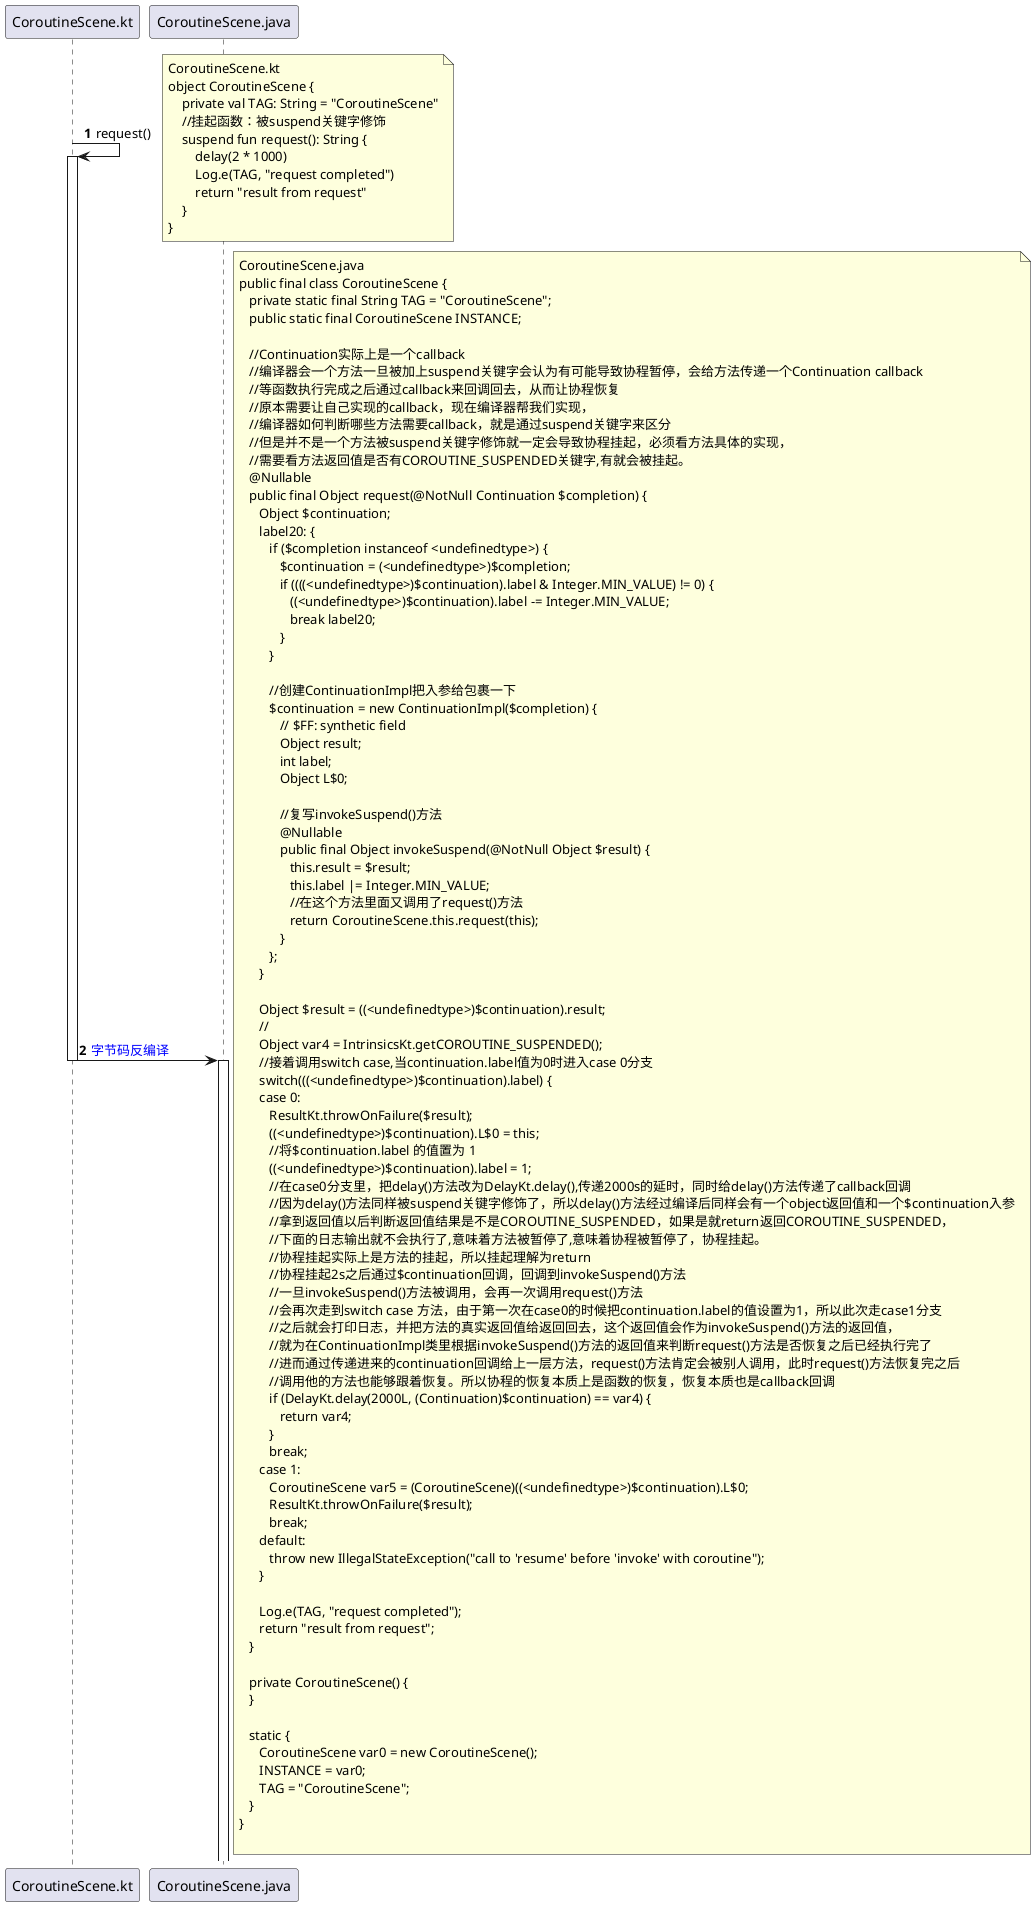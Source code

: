 @startuml
'https://plantuml.com/sequence-diagram

autonumber

CoroutineScene.kt -> CoroutineScene.kt: request()
activate CoroutineScene.kt
note right
CoroutineScene.kt
object CoroutineScene {
    private val TAG: String = "CoroutineScene"
    //挂起函数：被suspend关键字修饰
    suspend fun request(): String {
        delay(2 * 1000)
        Log.e(TAG, "request completed")
        return "result from request"
    }
}
end note

CoroutineScene.kt -> CoroutineScene.java:<color blue>字节码反编译
deactivate CoroutineScene.kt
activate CoroutineScene.java
note right
CoroutineScene.java
public final class CoroutineScene {
   private static final String TAG = "CoroutineScene";
   public static final CoroutineScene INSTANCE;

   //Continuation实际上是一个callback
   //编译器会一个方法一旦被加上suspend关键字会认为有可能导致协程暂停，会给方法传递一个Continuation callback
   //等函数执行完成之后通过callback来回调回去，从而让协程恢复
   //原本需要让自己实现的callback，现在编译器帮我们实现，
   //编译器如何判断哪些方法需要callback，就是通过suspend关键字来区分
   //但是并不是一个方法被suspend关键字修饰就一定会导致协程挂起，必须看方法具体的实现，
   //需要看方法返回值是否有COROUTINE_SUSPENDED关键字,有就会被挂起。
   @Nullable
   public final Object request(@NotNull Continuation $completion) {
      Object $continuation;
      label20: {
         if ($completion instanceof <undefinedtype>) {
            $continuation = (<undefinedtype>)$completion;
            if ((((<undefinedtype>)$continuation).label & Integer.MIN_VALUE) != 0) {
               ((<undefinedtype>)$continuation).label -= Integer.MIN_VALUE;
               break label20;
            }
         }

         //创建ContinuationImpl把入参给包裹一下
         $continuation = new ContinuationImpl($completion) {
            // $FF: synthetic field
            Object result;
            int label;
            Object L$0;

            //复写invokeSuspend()方法
            @Nullable
            public final Object invokeSuspend(@NotNull Object $result) {
               this.result = $result;
               this.label |= Integer.MIN_VALUE;
               //在这个方法里面又调用了request()方法
               return CoroutineScene.this.request(this);
            }
         };
      }

      Object $result = ((<undefinedtype>)$continuation).result;
      //
      Object var4 = IntrinsicsKt.getCOROUTINE_SUSPENDED();
      //接着调用switch case,当continuation.label值为0时进入case 0分支
      switch(((<undefinedtype>)$continuation).label) {
      case 0:
         ResultKt.throwOnFailure($result);
         ((<undefinedtype>)$continuation).L$0 = this;
         //将$continuation.label 的值置为 1
         ((<undefinedtype>)$continuation).label = 1;
         //在case0分支里，把delay()方法改为DelayKt.delay(),传递2000s的延时，同时给delay()方法传递了callback回调
         //因为delay()方法同样被suspend关键字修饰了，所以delay()方法经过编译后同样会有一个object返回值和一个$continuation入参
         //拿到返回值以后判断返回值结果是不是COROUTINE_SUSPENDED，如果是就return返回COROUTINE_SUSPENDED，
         //下面的日志输出就不会执行了,意味着方法被暂停了,意味着协程被暂停了，协程挂起。
         //协程挂起实际上是方法的挂起，所以挂起理解为return
         //协程挂起2s之后通过$continuation回调，回调到invokeSuspend()方法
         //一旦invokeSuspend()方法被调用，会再一次调用request()方法
         //会再次走到switch case 方法，由于第一次在case0的时候把continuation.label的值设置为1，所以此次走case1分支
         //之后就会打印日志，并把方法的真实返回值给返回回去，这个返回值会作为invokeSuspend()方法的返回值，
         //就为在ContinuationImpl类里根据invokeSuspend()方法的返回值来判断request()方法是否恢复之后已经执行完了
         //进而通过传递进来的continuation回调给上一层方法，request()方法肯定会被别人调用，此时request()方法恢复完之后
         //调用他的方法也能够跟着恢复。所以协程的恢复本质上是函数的恢复，恢复本质也是callback回调
         if (DelayKt.delay(2000L, (Continuation)$continuation) == var4) {
            return var4;
         }
         break;
      case 1:
         CoroutineScene var5 = (CoroutineScene)((<undefinedtype>)$continuation).L$0;
         ResultKt.throwOnFailure($result);
         break;
      default:
         throw new IllegalStateException("call to 'resume' before 'invoke' with coroutine");
      }

      Log.e(TAG, "request completed");
      return "result from request";
   }

   private CoroutineScene() {
   }

   static {
      CoroutineScene var0 = new CoroutineScene();
      INSTANCE = var0;
      TAG = "CoroutineScene";
   }
}

end note



@enduml
